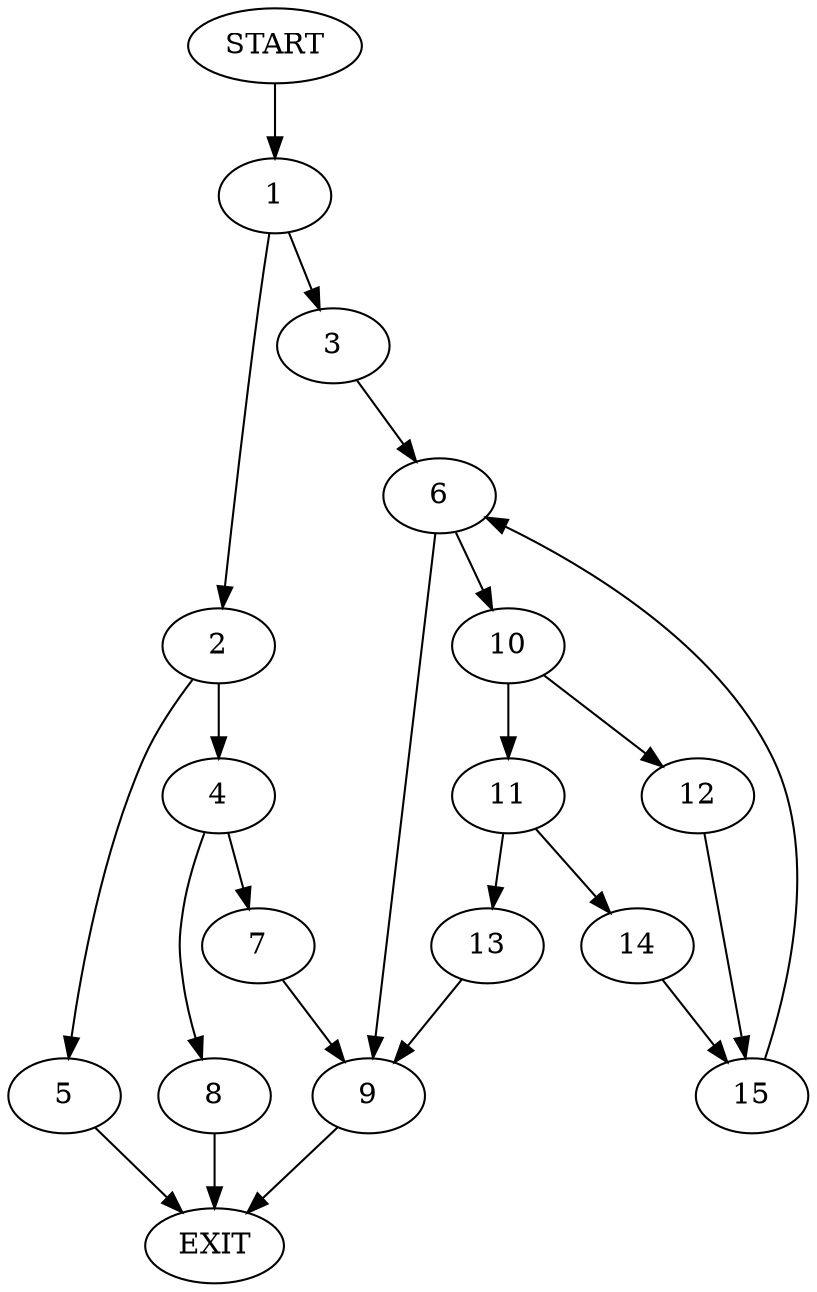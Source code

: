 digraph {
0 [label="START"]
16 [label="EXIT"]
0 -> 1
1 -> 2
1 -> 3
2 -> 4
2 -> 5
3 -> 6
5 -> 16
4 -> 7
4 -> 8
8 -> 16
7 -> 9
9 -> 16
6 -> 10
6 -> 9
10 -> 11
10 -> 12
11 -> 13
11 -> 14
12 -> 15
15 -> 6
14 -> 15
13 -> 9
}
